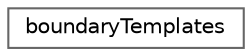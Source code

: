 digraph "Graphical Class Hierarchy"
{
 // LATEX_PDF_SIZE
  bgcolor="transparent";
  edge [fontname=Helvetica,fontsize=10,labelfontname=Helvetica,labelfontsize=10];
  node [fontname=Helvetica,fontsize=10,shape=box,height=0.2,width=0.4];
  rankdir="LR";
  Node0 [id="Node000000",label="boundaryTemplates",height=0.2,width=0.4,color="grey40", fillcolor="white", style="filled",URL="$classFoam_1_1boundaryTemplates.html",tooltip="Class to store boundary template specifications."];
}
